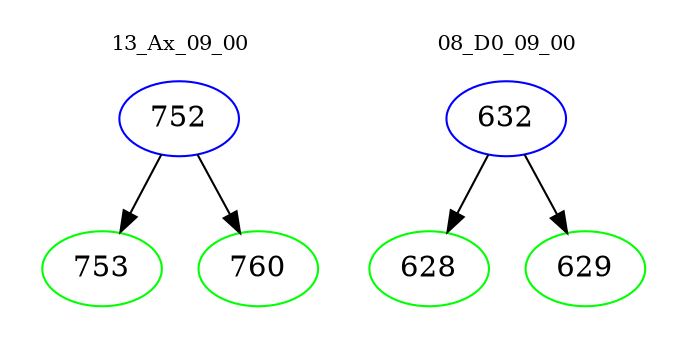 digraph{
subgraph cluster_0 {
color = white
label = "13_Ax_09_00";
fontsize=10;
T0_752 [label="752", color="blue"]
T0_752 -> T0_753 [color="black"]
T0_753 [label="753", color="green"]
T0_752 -> T0_760 [color="black"]
T0_760 [label="760", color="green"]
}
subgraph cluster_1 {
color = white
label = "08_D0_09_00";
fontsize=10;
T1_632 [label="632", color="blue"]
T1_632 -> T1_628 [color="black"]
T1_628 [label="628", color="green"]
T1_632 -> T1_629 [color="black"]
T1_629 [label="629", color="green"]
}
}
